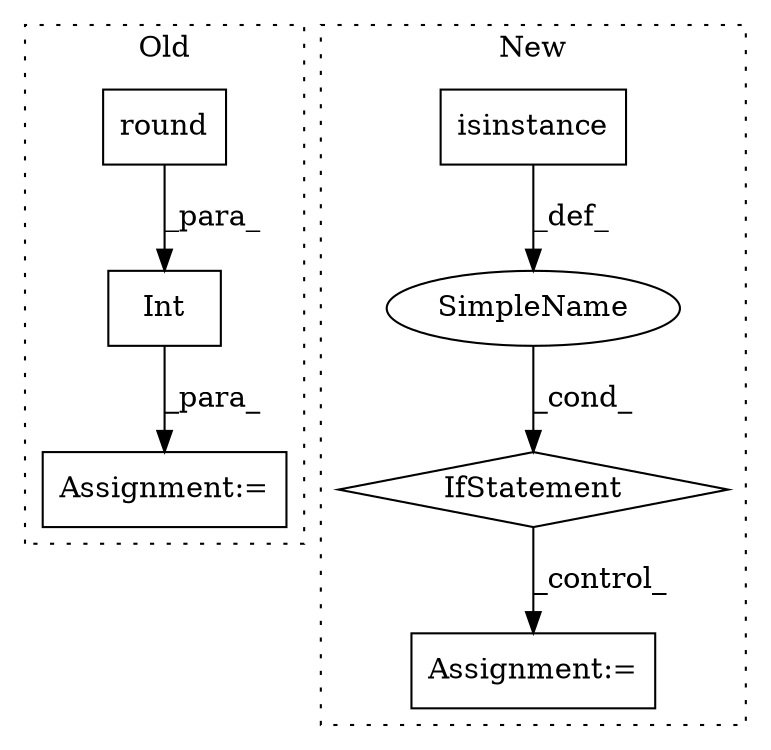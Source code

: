 digraph G {
subgraph cluster0 {
1 [label="round" a="32" s="5379" l="7" shape="box"];
4 [label="Assignment:=" a="7" s="5341" l="1" shape="box"];
7 [label="Int" a="32" s="5342,5404" l="4,1" shape="box"];
label = "Old";
style="dotted";
}
subgraph cluster1 {
2 [label="isinstance" a="32" s="5131,5151" l="11,1" shape="box"];
3 [label="IfStatement" a="25" s="5127,5152" l="4,2" shape="diamond"];
5 [label="Assignment:=" a="7" s="5163" l="1" shape="box"];
6 [label="SimpleName" a="42" s="" l="" shape="ellipse"];
label = "New";
style="dotted";
}
1 -> 7 [label="_para_"];
2 -> 6 [label="_def_"];
3 -> 5 [label="_control_"];
6 -> 3 [label="_cond_"];
7 -> 4 [label="_para_"];
}